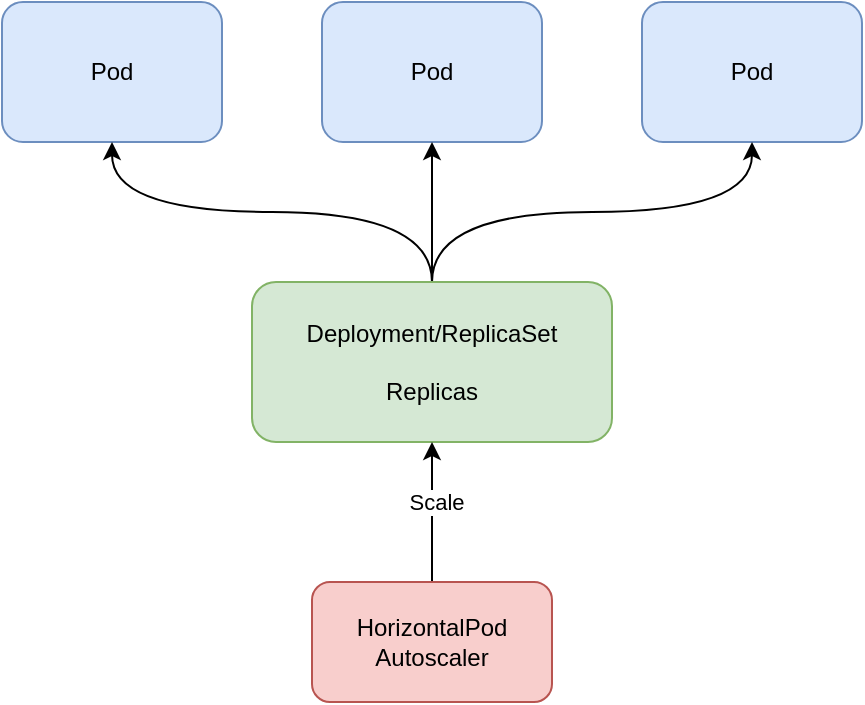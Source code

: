<mxfile version="20.3.0" type="device"><diagram id="M-a1BNSa0yDyeB9cmSiC" name="第 1 页"><mxGraphModel dx="1106" dy="777" grid="1" gridSize="10" guides="1" tooltips="1" connect="1" arrows="1" fold="1" page="1" pageScale="1" pageWidth="2339" pageHeight="3300" math="0" shadow="0"><root><mxCell id="0"/><mxCell id="1" parent="0"/><mxCell id="HzyGzr-U_4fy8SdBPzhR-1" value="Pod" style="rounded=1;whiteSpace=wrap;html=1;fillColor=#dae8fc;strokeColor=#6c8ebf;" vertex="1" parent="1"><mxGeometry x="250" y="230" width="110" height="70" as="geometry"/></mxCell><mxCell id="HzyGzr-U_4fy8SdBPzhR-2" value="Pod" style="rounded=1;whiteSpace=wrap;html=1;fillColor=#dae8fc;strokeColor=#6c8ebf;" vertex="1" parent="1"><mxGeometry x="410" y="230" width="110" height="70" as="geometry"/></mxCell><mxCell id="HzyGzr-U_4fy8SdBPzhR-3" value="Pod" style="rounded=1;whiteSpace=wrap;html=1;fillColor=#dae8fc;strokeColor=#6c8ebf;" vertex="1" parent="1"><mxGeometry x="570" y="230" width="110" height="70" as="geometry"/></mxCell><mxCell id="HzyGzr-U_4fy8SdBPzhR-8" style="edgeStyle=orthogonalEdgeStyle;rounded=0;orthogonalLoop=1;jettySize=auto;html=1;exitX=0.5;exitY=0;exitDx=0;exitDy=0;entryX=0.5;entryY=1;entryDx=0;entryDy=0;curved=1;" edge="1" parent="1" source="HzyGzr-U_4fy8SdBPzhR-4" target="HzyGzr-U_4fy8SdBPzhR-1"><mxGeometry relative="1" as="geometry"/></mxCell><mxCell id="HzyGzr-U_4fy8SdBPzhR-9" style="edgeStyle=orthogonalEdgeStyle;curved=1;rounded=0;orthogonalLoop=1;jettySize=auto;html=1;exitX=0.5;exitY=0;exitDx=0;exitDy=0;entryX=0.5;entryY=1;entryDx=0;entryDy=0;" edge="1" parent="1" source="HzyGzr-U_4fy8SdBPzhR-4" target="HzyGzr-U_4fy8SdBPzhR-2"><mxGeometry relative="1" as="geometry"/></mxCell><mxCell id="HzyGzr-U_4fy8SdBPzhR-10" style="edgeStyle=orthogonalEdgeStyle;curved=1;rounded=0;orthogonalLoop=1;jettySize=auto;html=1;exitX=0.5;exitY=0;exitDx=0;exitDy=0;" edge="1" parent="1" source="HzyGzr-U_4fy8SdBPzhR-4" target="HzyGzr-U_4fy8SdBPzhR-3"><mxGeometry relative="1" as="geometry"/></mxCell><mxCell id="HzyGzr-U_4fy8SdBPzhR-4" value="Deployment/ReplicaSet&lt;br&gt;&lt;br&gt;Replicas" style="rounded=1;whiteSpace=wrap;html=1;fillColor=#d5e8d4;strokeColor=#82b366;" vertex="1" parent="1"><mxGeometry x="375" y="370" width="180" height="80" as="geometry"/></mxCell><mxCell id="HzyGzr-U_4fy8SdBPzhR-6" style="edgeStyle=orthogonalEdgeStyle;rounded=0;orthogonalLoop=1;jettySize=auto;html=1;exitX=0.5;exitY=0;exitDx=0;exitDy=0;entryX=0.5;entryY=1;entryDx=0;entryDy=0;" edge="1" parent="1" source="HzyGzr-U_4fy8SdBPzhR-5" target="HzyGzr-U_4fy8SdBPzhR-4"><mxGeometry relative="1" as="geometry"/></mxCell><mxCell id="HzyGzr-U_4fy8SdBPzhR-7" value="Scale" style="edgeLabel;html=1;align=center;verticalAlign=middle;resizable=0;points=[];" vertex="1" connectable="0" parent="HzyGzr-U_4fy8SdBPzhR-6"><mxGeometry x="0.157" y="-2" relative="1" as="geometry"><mxPoint as="offset"/></mxGeometry></mxCell><mxCell id="HzyGzr-U_4fy8SdBPzhR-5" value="HorizontalPod&lt;br&gt;Autoscaler" style="rounded=1;whiteSpace=wrap;html=1;fillColor=#f8cecc;strokeColor=#b85450;" vertex="1" parent="1"><mxGeometry x="405" y="520" width="120" height="60" as="geometry"/></mxCell></root></mxGraphModel></diagram></mxfile>